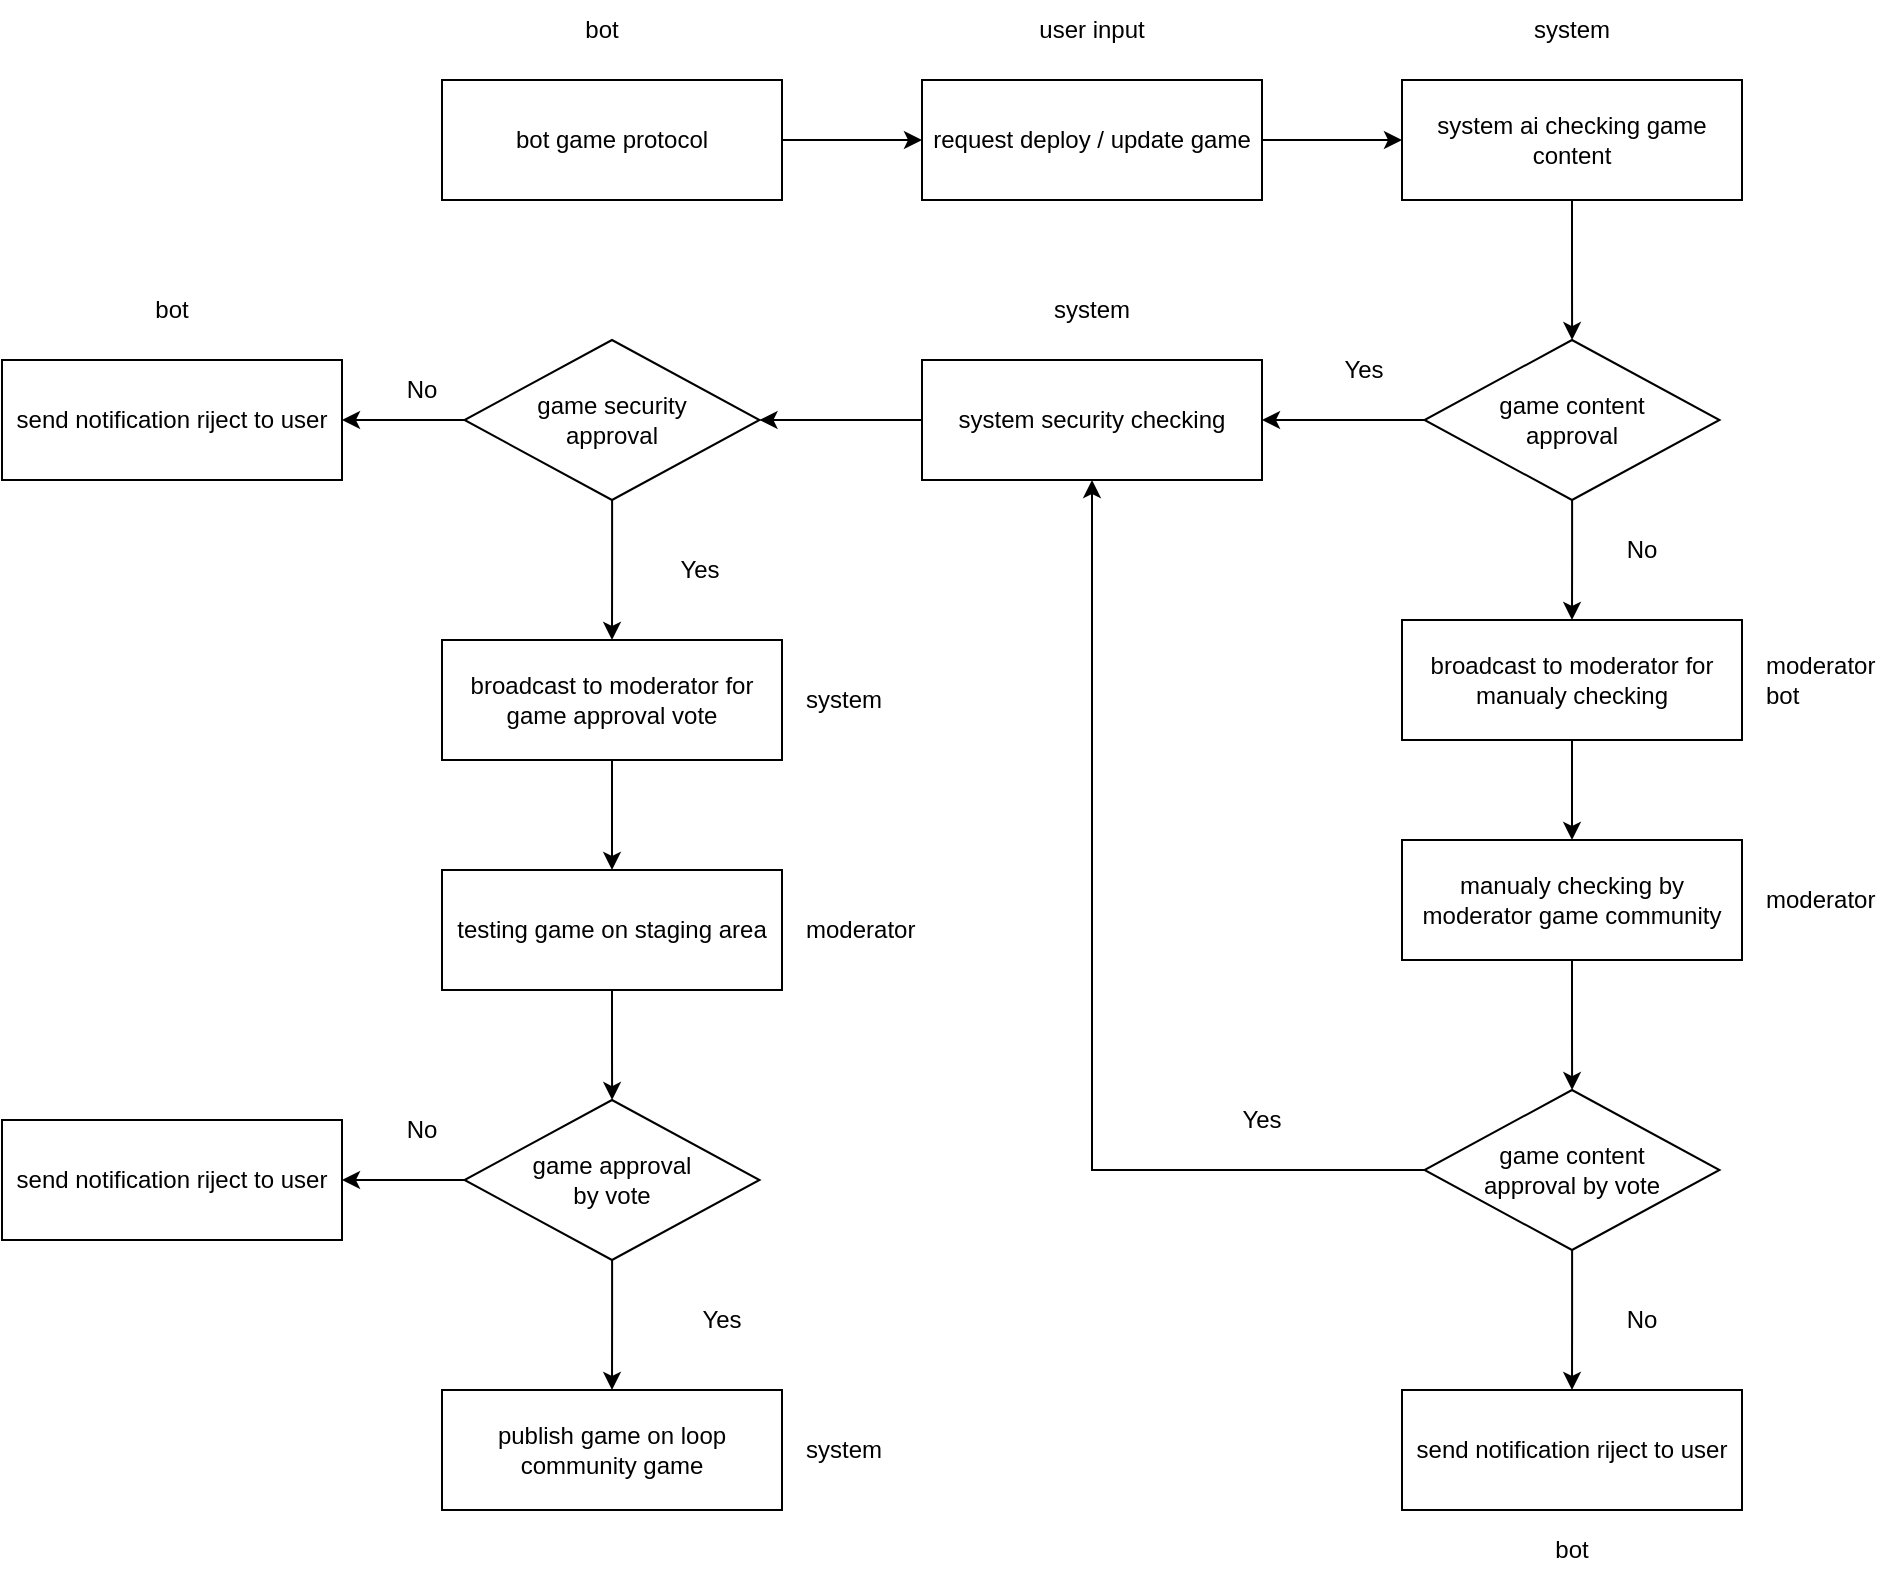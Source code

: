 <mxfile version="26.0.10">
  <diagram name="Halaman-1" id="YQwEyi97rfnIVhRy6L8G">
    <mxGraphModel dx="2419" dy="890" grid="1" gridSize="10" guides="1" tooltips="1" connect="1" arrows="1" fold="1" page="1" pageScale="1" pageWidth="827" pageHeight="1169" math="0" shadow="0">
      <root>
        <mxCell id="0" />
        <mxCell id="1" parent="0" />
        <mxCell id="JTxfY7EnoYQ_t6olXjLx-8" value="" style="edgeStyle=orthogonalEdgeStyle;rounded=0;orthogonalLoop=1;jettySize=auto;html=1;" edge="1" parent="1" source="JTxfY7EnoYQ_t6olXjLx-1" target="JTxfY7EnoYQ_t6olXjLx-2">
          <mxGeometry relative="1" as="geometry" />
        </mxCell>
        <mxCell id="JTxfY7EnoYQ_t6olXjLx-1" value="bot game protocol" style="rounded=0;whiteSpace=wrap;html=1;" vertex="1" parent="1">
          <mxGeometry x="50" y="100" width="170" height="60" as="geometry" />
        </mxCell>
        <mxCell id="JTxfY7EnoYQ_t6olXjLx-9" value="" style="edgeStyle=orthogonalEdgeStyle;rounded=0;orthogonalLoop=1;jettySize=auto;html=1;" edge="1" parent="1" source="JTxfY7EnoYQ_t6olXjLx-2" target="JTxfY7EnoYQ_t6olXjLx-5">
          <mxGeometry relative="1" as="geometry" />
        </mxCell>
        <mxCell id="JTxfY7EnoYQ_t6olXjLx-2" value="request deploy / update game" style="rounded=0;whiteSpace=wrap;html=1;" vertex="1" parent="1">
          <mxGeometry x="290" y="100" width="170" height="60" as="geometry" />
        </mxCell>
        <mxCell id="JTxfY7EnoYQ_t6olXjLx-3" value="bot" style="text;html=1;align=center;verticalAlign=middle;whiteSpace=wrap;rounded=0;" vertex="1" parent="1">
          <mxGeometry x="100" y="60" width="60" height="30" as="geometry" />
        </mxCell>
        <mxCell id="JTxfY7EnoYQ_t6olXjLx-4" value="user input" style="text;html=1;align=center;verticalAlign=middle;whiteSpace=wrap;rounded=0;" vertex="1" parent="1">
          <mxGeometry x="345" y="60" width="60" height="30" as="geometry" />
        </mxCell>
        <mxCell id="JTxfY7EnoYQ_t6olXjLx-10" value="" style="edgeStyle=orthogonalEdgeStyle;rounded=0;orthogonalLoop=1;jettySize=auto;html=1;" edge="1" parent="1" source="JTxfY7EnoYQ_t6olXjLx-5" target="JTxfY7EnoYQ_t6olXjLx-7">
          <mxGeometry relative="1" as="geometry" />
        </mxCell>
        <mxCell id="JTxfY7EnoYQ_t6olXjLx-5" value="system ai checking game content" style="rounded=0;whiteSpace=wrap;html=1;" vertex="1" parent="1">
          <mxGeometry x="530" y="100" width="170" height="60" as="geometry" />
        </mxCell>
        <mxCell id="JTxfY7EnoYQ_t6olXjLx-6" value="system" style="text;html=1;align=center;verticalAlign=middle;whiteSpace=wrap;rounded=0;" vertex="1" parent="1">
          <mxGeometry x="585" y="60" width="60" height="30" as="geometry" />
        </mxCell>
        <mxCell id="JTxfY7EnoYQ_t6olXjLx-13" value="" style="edgeStyle=orthogonalEdgeStyle;rounded=0;orthogonalLoop=1;jettySize=auto;html=1;" edge="1" parent="1" source="JTxfY7EnoYQ_t6olXjLx-7" target="JTxfY7EnoYQ_t6olXjLx-12">
          <mxGeometry relative="1" as="geometry" />
        </mxCell>
        <mxCell id="JTxfY7EnoYQ_t6olXjLx-21" value="" style="edgeStyle=orthogonalEdgeStyle;rounded=0;orthogonalLoop=1;jettySize=auto;html=1;" edge="1" parent="1" source="JTxfY7EnoYQ_t6olXjLx-7" target="JTxfY7EnoYQ_t6olXjLx-20">
          <mxGeometry relative="1" as="geometry" />
        </mxCell>
        <mxCell id="JTxfY7EnoYQ_t6olXjLx-7" value="game content &lt;br&gt;approval" style="rhombus;whiteSpace=wrap;html=1;" vertex="1" parent="1">
          <mxGeometry x="541.25" y="230" width="147.5" height="80" as="geometry" />
        </mxCell>
        <mxCell id="JTxfY7EnoYQ_t6olXjLx-44" value="" style="edgeStyle=orthogonalEdgeStyle;rounded=0;orthogonalLoop=1;jettySize=auto;html=1;" edge="1" parent="1" source="JTxfY7EnoYQ_t6olXjLx-12" target="JTxfY7EnoYQ_t6olXjLx-43">
          <mxGeometry relative="1" as="geometry" />
        </mxCell>
        <mxCell id="JTxfY7EnoYQ_t6olXjLx-12" value="broadcast to moderator for manualy checking" style="rounded=0;whiteSpace=wrap;html=1;" vertex="1" parent="1">
          <mxGeometry x="530" y="370" width="170" height="60" as="geometry" />
        </mxCell>
        <mxCell id="JTxfY7EnoYQ_t6olXjLx-14" value="No" style="text;html=1;align=center;verticalAlign=middle;whiteSpace=wrap;rounded=0;" vertex="1" parent="1">
          <mxGeometry x="620" y="320" width="60" height="30" as="geometry" />
        </mxCell>
        <mxCell id="JTxfY7EnoYQ_t6olXjLx-18" value="" style="edgeStyle=orthogonalEdgeStyle;rounded=0;orthogonalLoop=1;jettySize=auto;html=1;" edge="1" parent="1" source="JTxfY7EnoYQ_t6olXjLx-15" target="JTxfY7EnoYQ_t6olXjLx-17">
          <mxGeometry relative="1" as="geometry" />
        </mxCell>
        <mxCell id="JTxfY7EnoYQ_t6olXjLx-22" style="edgeStyle=orthogonalEdgeStyle;rounded=0;orthogonalLoop=1;jettySize=auto;html=1;exitX=0;exitY=0.5;exitDx=0;exitDy=0;entryX=0.5;entryY=1;entryDx=0;entryDy=0;" edge="1" parent="1" source="JTxfY7EnoYQ_t6olXjLx-15" target="JTxfY7EnoYQ_t6olXjLx-20">
          <mxGeometry relative="1" as="geometry">
            <mxPoint x="375" y="395" as="targetPoint" />
          </mxGeometry>
        </mxCell>
        <mxCell id="JTxfY7EnoYQ_t6olXjLx-15" value="game content&lt;div&gt;approval by vote&lt;/div&gt;" style="rhombus;whiteSpace=wrap;html=1;" vertex="1" parent="1">
          <mxGeometry x="541.25" y="605" width="147.5" height="80" as="geometry" />
        </mxCell>
        <mxCell id="JTxfY7EnoYQ_t6olXjLx-17" value="send notification riject to user" style="rounded=0;whiteSpace=wrap;html=1;" vertex="1" parent="1">
          <mxGeometry x="530" y="755" width="170" height="60" as="geometry" />
        </mxCell>
        <mxCell id="JTxfY7EnoYQ_t6olXjLx-19" value="No" style="text;html=1;align=center;verticalAlign=middle;whiteSpace=wrap;rounded=0;" vertex="1" parent="1">
          <mxGeometry x="620" y="705" width="60" height="30" as="geometry" />
        </mxCell>
        <mxCell id="JTxfY7EnoYQ_t6olXjLx-27" value="" style="edgeStyle=orthogonalEdgeStyle;rounded=0;orthogonalLoop=1;jettySize=auto;html=1;entryX=1;entryY=0.5;entryDx=0;entryDy=0;" edge="1" parent="1" source="JTxfY7EnoYQ_t6olXjLx-20" target="JTxfY7EnoYQ_t6olXjLx-28">
          <mxGeometry relative="1" as="geometry">
            <mxPoint x="220" y="270" as="targetPoint" />
          </mxGeometry>
        </mxCell>
        <mxCell id="JTxfY7EnoYQ_t6olXjLx-20" value="system security checking" style="rounded=0;whiteSpace=wrap;html=1;" vertex="1" parent="1">
          <mxGeometry x="290" y="240" width="170" height="60" as="geometry" />
        </mxCell>
        <mxCell id="JTxfY7EnoYQ_t6olXjLx-23" value="Yes" style="text;html=1;align=center;verticalAlign=middle;whiteSpace=wrap;rounded=0;" vertex="1" parent="1">
          <mxGeometry x="430" y="605" width="60" height="30" as="geometry" />
        </mxCell>
        <mxCell id="JTxfY7EnoYQ_t6olXjLx-24" value="Yes" style="text;html=1;align=center;verticalAlign=middle;whiteSpace=wrap;rounded=0;" vertex="1" parent="1">
          <mxGeometry x="481.25" y="230" width="60" height="30" as="geometry" />
        </mxCell>
        <mxCell id="JTxfY7EnoYQ_t6olXjLx-26" value="system" style="text;html=1;align=center;verticalAlign=middle;whiteSpace=wrap;rounded=0;" vertex="1" parent="1">
          <mxGeometry x="345" y="200" width="60" height="30" as="geometry" />
        </mxCell>
        <mxCell id="JTxfY7EnoYQ_t6olXjLx-31" value="" style="edgeStyle=orthogonalEdgeStyle;rounded=0;orthogonalLoop=1;jettySize=auto;html=1;" edge="1" parent="1" source="JTxfY7EnoYQ_t6olXjLx-28" target="JTxfY7EnoYQ_t6olXjLx-30">
          <mxGeometry relative="1" as="geometry" />
        </mxCell>
        <mxCell id="JTxfY7EnoYQ_t6olXjLx-36" value="" style="edgeStyle=orthogonalEdgeStyle;rounded=0;orthogonalLoop=1;jettySize=auto;html=1;" edge="1" parent="1" source="JTxfY7EnoYQ_t6olXjLx-28" target="JTxfY7EnoYQ_t6olXjLx-34">
          <mxGeometry relative="1" as="geometry" />
        </mxCell>
        <mxCell id="JTxfY7EnoYQ_t6olXjLx-28" value="game security&lt;br&gt;approval" style="rhombus;whiteSpace=wrap;html=1;" vertex="1" parent="1">
          <mxGeometry x="61.25" y="230" width="147.5" height="80" as="geometry" />
        </mxCell>
        <mxCell id="JTxfY7EnoYQ_t6olXjLx-30" value="send notification riject to user" style="rounded=0;whiteSpace=wrap;html=1;" vertex="1" parent="1">
          <mxGeometry x="-170" y="240" width="170" height="60" as="geometry" />
        </mxCell>
        <mxCell id="JTxfY7EnoYQ_t6olXjLx-32" value="bot" style="text;html=1;align=center;verticalAlign=middle;whiteSpace=wrap;rounded=0;" vertex="1" parent="1">
          <mxGeometry x="-115" y="200" width="60" height="30" as="geometry" />
        </mxCell>
        <mxCell id="JTxfY7EnoYQ_t6olXjLx-33" value="bot" style="text;html=1;align=center;verticalAlign=middle;whiteSpace=wrap;rounded=0;" vertex="1" parent="1">
          <mxGeometry x="585" y="820" width="60" height="30" as="geometry" />
        </mxCell>
        <mxCell id="JTxfY7EnoYQ_t6olXjLx-41" value="" style="edgeStyle=orthogonalEdgeStyle;rounded=0;orthogonalLoop=1;jettySize=auto;html=1;" edge="1" parent="1" source="JTxfY7EnoYQ_t6olXjLx-34" target="JTxfY7EnoYQ_t6olXjLx-40">
          <mxGeometry relative="1" as="geometry" />
        </mxCell>
        <mxCell id="JTxfY7EnoYQ_t6olXjLx-34" value="broadcast to moderator for game approval vote" style="rounded=0;whiteSpace=wrap;html=1;" vertex="1" parent="1">
          <mxGeometry x="50" y="380" width="170" height="60" as="geometry" />
        </mxCell>
        <mxCell id="JTxfY7EnoYQ_t6olXjLx-35" value="moderator bot" style="text;html=1;align=left;verticalAlign=middle;whiteSpace=wrap;rounded=0;" vertex="1" parent="1">
          <mxGeometry x="710" y="385" width="60" height="30" as="geometry" />
        </mxCell>
        <mxCell id="JTxfY7EnoYQ_t6olXjLx-37" value="No" style="text;html=1;align=center;verticalAlign=middle;whiteSpace=wrap;rounded=0;" vertex="1" parent="1">
          <mxGeometry x="10" y="240" width="60" height="30" as="geometry" />
        </mxCell>
        <mxCell id="JTxfY7EnoYQ_t6olXjLx-38" value="Yes" style="text;html=1;align=center;verticalAlign=middle;whiteSpace=wrap;rounded=0;" vertex="1" parent="1">
          <mxGeometry x="148.75" y="330" width="60" height="30" as="geometry" />
        </mxCell>
        <mxCell id="JTxfY7EnoYQ_t6olXjLx-39" value="system" style="text;html=1;align=left;verticalAlign=middle;whiteSpace=wrap;rounded=0;" vertex="1" parent="1">
          <mxGeometry x="230" y="395" width="60" height="30" as="geometry" />
        </mxCell>
        <mxCell id="JTxfY7EnoYQ_t6olXjLx-49" value="" style="edgeStyle=orthogonalEdgeStyle;rounded=0;orthogonalLoop=1;jettySize=auto;html=1;" edge="1" parent="1" source="JTxfY7EnoYQ_t6olXjLx-40" target="JTxfY7EnoYQ_t6olXjLx-47">
          <mxGeometry relative="1" as="geometry" />
        </mxCell>
        <mxCell id="JTxfY7EnoYQ_t6olXjLx-40" value="testing game on staging area" style="rounded=0;whiteSpace=wrap;html=1;" vertex="1" parent="1">
          <mxGeometry x="50" y="495" width="170" height="60" as="geometry" />
        </mxCell>
        <mxCell id="JTxfY7EnoYQ_t6olXjLx-42" value="moderator" style="text;html=1;align=left;verticalAlign=middle;whiteSpace=wrap;rounded=0;" vertex="1" parent="1">
          <mxGeometry x="230" y="510" width="60" height="30" as="geometry" />
        </mxCell>
        <mxCell id="JTxfY7EnoYQ_t6olXjLx-45" value="" style="edgeStyle=orthogonalEdgeStyle;rounded=0;orthogonalLoop=1;jettySize=auto;html=1;" edge="1" parent="1" source="JTxfY7EnoYQ_t6olXjLx-43" target="JTxfY7EnoYQ_t6olXjLx-15">
          <mxGeometry relative="1" as="geometry" />
        </mxCell>
        <mxCell id="JTxfY7EnoYQ_t6olXjLx-43" value="manualy checking by moderator game community" style="rounded=0;whiteSpace=wrap;html=1;" vertex="1" parent="1">
          <mxGeometry x="530" y="480" width="170" height="60" as="geometry" />
        </mxCell>
        <mxCell id="JTxfY7EnoYQ_t6olXjLx-46" value="moderator" style="text;html=1;align=left;verticalAlign=middle;whiteSpace=wrap;rounded=0;" vertex="1" parent="1">
          <mxGeometry x="710" y="495" width="60" height="30" as="geometry" />
        </mxCell>
        <mxCell id="JTxfY7EnoYQ_t6olXjLx-51" value="" style="edgeStyle=orthogonalEdgeStyle;rounded=0;orthogonalLoop=1;jettySize=auto;html=1;" edge="1" parent="1" source="JTxfY7EnoYQ_t6olXjLx-47" target="JTxfY7EnoYQ_t6olXjLx-50">
          <mxGeometry relative="1" as="geometry" />
        </mxCell>
        <mxCell id="JTxfY7EnoYQ_t6olXjLx-54" value="" style="edgeStyle=orthogonalEdgeStyle;rounded=0;orthogonalLoop=1;jettySize=auto;html=1;" edge="1" parent="1" source="JTxfY7EnoYQ_t6olXjLx-47" target="JTxfY7EnoYQ_t6olXjLx-53">
          <mxGeometry relative="1" as="geometry" />
        </mxCell>
        <mxCell id="JTxfY7EnoYQ_t6olXjLx-47" value="game approval&lt;div&gt;by vote&lt;/div&gt;" style="rhombus;whiteSpace=wrap;html=1;" vertex="1" parent="1">
          <mxGeometry x="61.25" y="610" width="147.5" height="80" as="geometry" />
        </mxCell>
        <mxCell id="JTxfY7EnoYQ_t6olXjLx-50" value="send notification riject to user" style="rounded=0;whiteSpace=wrap;html=1;" vertex="1" parent="1">
          <mxGeometry x="-170" y="620" width="170" height="60" as="geometry" />
        </mxCell>
        <mxCell id="JTxfY7EnoYQ_t6olXjLx-52" value="No" style="text;html=1;align=center;verticalAlign=middle;whiteSpace=wrap;rounded=0;" vertex="1" parent="1">
          <mxGeometry x="10" y="610" width="60" height="30" as="geometry" />
        </mxCell>
        <mxCell id="JTxfY7EnoYQ_t6olXjLx-53" value="publish game on loop community game" style="rounded=0;whiteSpace=wrap;html=1;" vertex="1" parent="1">
          <mxGeometry x="50" y="755" width="170" height="60" as="geometry" />
        </mxCell>
        <mxCell id="JTxfY7EnoYQ_t6olXjLx-55" value="Yes" style="text;html=1;align=center;verticalAlign=middle;whiteSpace=wrap;rounded=0;" vertex="1" parent="1">
          <mxGeometry x="160" y="705" width="60" height="30" as="geometry" />
        </mxCell>
        <mxCell id="JTxfY7EnoYQ_t6olXjLx-56" value="system" style="text;html=1;align=left;verticalAlign=middle;whiteSpace=wrap;rounded=0;" vertex="1" parent="1">
          <mxGeometry x="230" y="770" width="60" height="30" as="geometry" />
        </mxCell>
      </root>
    </mxGraphModel>
  </diagram>
</mxfile>
